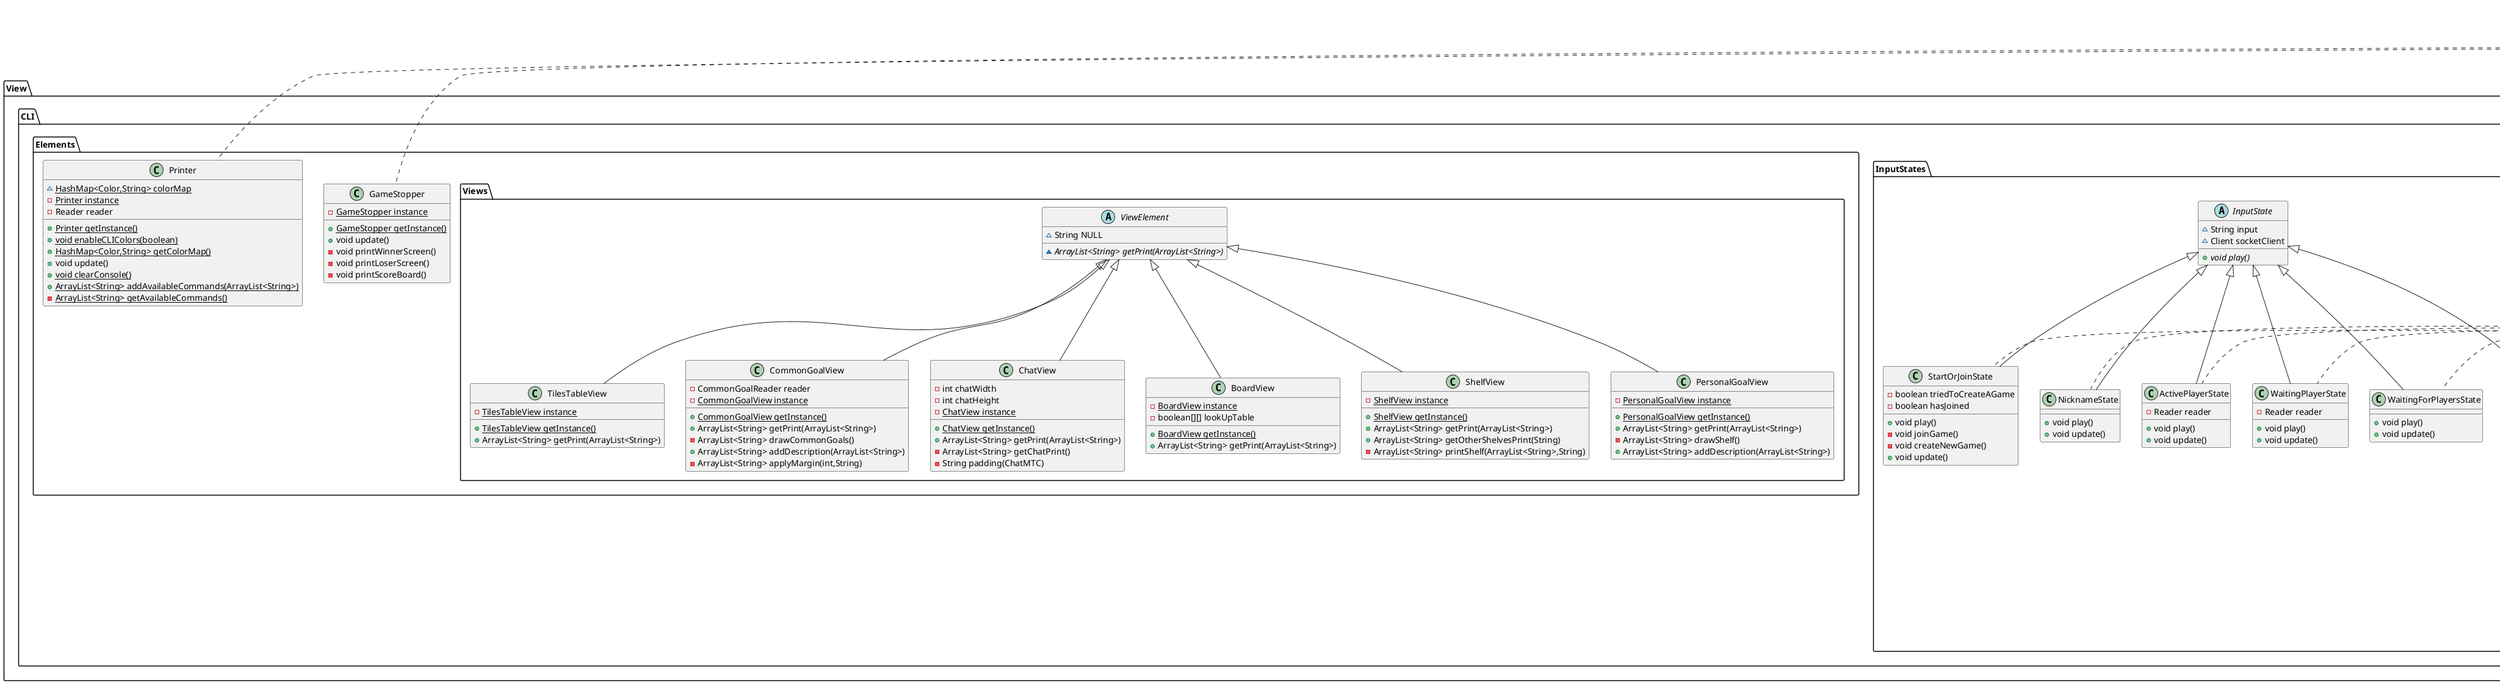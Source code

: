 @startuml
abstract class View.CLI.Elements.Views.ViewElement {
~ String NULL
~ {abstract}ArrayList<String> getPrint(ArrayList<String>)
}
class View.CLI.Elements.Views.ChatView {
- int chatWidth
- int chatHeight
- {static} ChatView instance
+ {static} ChatView getInstance()
+ ArrayList<String> getPrint(ArrayList<String>)
- ArrayList<String> getChatPrint()
- String padding(ChatMTC)
}
class View.CLI.InputStates.reader.commandExecutors.RefreshCE {
+ void execute()
}
class View.CLI.InputStates.reader.commandExecutors.CommonGoalCE {
+ void execute()
}
class View.CLI.Elements.Views.BoardView {
- {static} BoardView instance
- boolean[][] lookUpTable
+ {static} BoardView getInstance()
+ ArrayList<String> getPrint(ArrayList<String>)
}
class View.CLI.InputStates.reader.commandExecutors.InsertTilesCE {
+ void execute()
- int getTileIndex()
- int getColumn()
}
class View.CLI.InputStates.reader.commandExecutors.PickupTilesCE {
+ void execute()
- int getColumn()
- int getRow()
- boolean isInputValid(String)
- int stopPickup()
}
class View.CLI.Elements.GameStopper {
- {static} GameStopper instance
+ {static} GameStopper getInstance()
+ void update()
- void printWinnerScreen()
- void printLoserScreen()
- void printScoreBoard()
}
class View.CLI.InputStates.reader.commandExecutors.DisconnectCE {
+ void execute()
}
class View.CLI.InputStates.reader.commandExecutors.ShelvesCE {
+ void execute()
}
class View.CLI.InputStates.reader.commandExecutors.PChatCE {
+ void execute()
}
class View.CLI.InputStates.reader.Reader {
~ String input
~ boolean isReading
- {static} Reader instance
+ {static} Reader getInstance()
+ void run()
+ boolean isReading()
+ void setReading(boolean)
- void chooseCommand()
+ {static} String getInput()
+ void update()
}
class View.CLI.InputStates.reader.commandExecutors.PersonalGoalCE {
+ void execute()
}
interface View.CLI.InputStates.reader.commandExecutors.CommandExecutor {
~ void execute()
}
class View.CLI.InputStates.reader.commandExecutors.ColorsCE {
+ void execute()
}
class View.CLI.Elements.Printer {
~ {static} HashMap<Color,String> colorMap
- {static} Printer instance
- Reader reader
+ {static} Printer getInstance()
+ {static} void enableCLIColors(boolean)
+ {static} HashMap<Color,String> getColorMap()
+ void update()
+ {static} void clearConsole()
+ {static} ArrayList<String> addAvailableCommands(ArrayList<String>)
- {static} ArrayList<String> getAvailableCommands()
}
class View.CLI.InputStates.reader.commandExecutors.InvalidCE {
+ void execute()
}
class View.CLI.Elements.Views.ShelfView {
- {static} ShelfView instance
+ {static} ShelfView getInstance()
+ ArrayList<String> getPrint(ArrayList<String>)
+ ArrayList<String> getOtherShelvesPrint(String)
- ArrayList<String> printShelf(ArrayList<String>,String)
}
class View.CLI.InputStates.reader.commandExecutors.ChatCE {
+ void execute()
}
class View.CLI.InputStates.StartOrJoinState {
- boolean triedToCreateAGame
- boolean hasJoined
+ void play()
- void joinGame()
- void createNewGame()
+ void update()
}
class View.CLI.InputStates.NicknameState {
+ void play()
+ void update()
}
abstract class View.CLI.InputStates.InputState {
~ String input
~ Client socketClient
+ {abstract}void play()
}
class View.CLI.Elements.Views.PersonalGoalView {
- {static} PersonalGoalView instance
+ {static} PersonalGoalView getInstance()
+ ArrayList<String> getPrint(ArrayList<String>)
- ArrayList<String> drawShelf()
+ ArrayList<String> addDescription(ArrayList<String>)
}
class View.CLI.InputStates.ActivePlayerState {
- Reader reader
+ void play()
+ void update()
}
class View.CLI.InputStates.reader.CommandExecutorFactory {
+ {static} CommandExecutor getCommand(String)
}
class View.CLI.InputStates.WaitingPlayerState {
- Reader reader
+ void play()
+ void update()
}
class View.CLI.InputStates.WaitingForPlayersState {
+ void play()
+ void update()
}
class View.CLI.Elements.Views.TilesTableView {
- {static} TilesTableView instance
+ {static} TilesTableView getInstance()
+ ArrayList<String> getPrint(ArrayList<String>)
}
class View.CLI.Elements.Views.CommonGoalView {
- CommonGoalReader reader
- {static} CommonGoalView instance
+ {static} CommonGoalView getInstance()
+ ArrayList<String> getPrint(ArrayList<String>)
- ArrayList<String> drawCommonGoals()
+ ArrayList<String> addDescription(ArrayList<String>)
- ArrayList<String> applyMargin(int,String)
}
class View.CLI.InputStates.GameStartupState {
+ void play()
+ void update()
}


View.CLI.Elements.Views.ViewElement <|-- View.CLI.Elements.Views.ChatView
View.CLI.InputStates.reader.commandExecutors.CommandExecutor <|.. View.CLI.InputStates.reader.commandExecutors.RefreshCE
View.CLI.InputStates.reader.commandExecutors.CommandExecutor <|.. View.CLI.InputStates.reader.commandExecutors.CommonGoalCE
View.CLI.Elements.Views.ViewElement <|-- View.CLI.Elements.Views.BoardView
View.CLI.InputStates.reader.commandExecutors.CommandExecutor <|.. View.CLI.InputStates.reader.commandExecutors.InsertTilesCE
View.CLI.InputStates.reader.commandExecutors.CommandExecutor <|.. View.CLI.InputStates.reader.commandExecutors.PickupTilesCE
VirtualModel.VirtualModelObserver <|.. View.CLI.Elements.GameStopper
View.CLI.InputStates.reader.commandExecutors.CommandExecutor <|.. View.CLI.InputStates.reader.commandExecutors.DisconnectCE
View.CLI.InputStates.reader.commandExecutors.CommandExecutor <|.. View.CLI.InputStates.reader.commandExecutors.ShelvesCE
View.CLI.InputStates.reader.commandExecutors.CommandExecutor <|.. View.CLI.InputStates.reader.commandExecutors.PChatCE
View.CLI.InputStates.reader.Runnable <|.. View.CLI.InputStates.reader.Reader
VirtualModel.VirtualModelObserver <|.. View.CLI.InputStates.reader.Reader
View.CLI.InputStates.reader.commandExecutors.CommandExecutor <|.. View.CLI.InputStates.reader.commandExecutors.PersonalGoalCE
View.CLI.InputStates.reader.commandExecutors.CommandExecutor <|.. View.CLI.InputStates.reader.commandExecutors.ColorsCE
VirtualModel.VirtualModelObserver <|.. View.CLI.Elements.Printer
View.CLI.InputStates.reader.commandExecutors.CommandExecutor <|.. View.CLI.InputStates.reader.commandExecutors.InvalidCE
View.CLI.Elements.Views.ViewElement <|-- View.CLI.Elements.Views.ShelfView
View.CLI.InputStates.reader.commandExecutors.CommandExecutor <|.. View.CLI.InputStates.reader.commandExecutors.ChatCE
VirtualModel.VirtualModelObserver <|.. View.CLI.InputStates.StartOrJoinState
View.CLI.InputStates.InputState <|-- View.CLI.InputStates.StartOrJoinState
VirtualModel.VirtualModelObserver <|.. View.CLI.InputStates.NicknameState
View.CLI.InputStates.InputState <|-- View.CLI.InputStates.NicknameState
View.CLI.Elements.Views.ViewElement <|-- View.CLI.Elements.Views.PersonalGoalView
VirtualModel.VirtualModelObserver <|.. View.CLI.InputStates.ActivePlayerState
View.CLI.InputStates.InputState <|-- View.CLI.InputStates.ActivePlayerState
VirtualModel.VirtualModelObserver <|.. View.CLI.InputStates.WaitingPlayerState
View.CLI.InputStates.InputState <|-- View.CLI.InputStates.WaitingPlayerState
VirtualModel.VirtualModelObserver <|.. View.CLI.InputStates.WaitingForPlayersState
View.CLI.InputStates.InputState <|-- View.CLI.InputStates.WaitingForPlayersState
View.CLI.Elements.Views.ViewElement <|-- View.CLI.Elements.Views.TilesTableView
View.CLI.Elements.Views.ViewElement <|-- View.CLI.Elements.Views.CommonGoalView
VirtualModel.VirtualModelObserver <|.. View.CLI.InputStates.GameStartupState
View.CLI.InputStates.InputState <|-- View.CLI.InputStates.GameStartupState
View.CLI.InputStates.reader.CommandExecutorFactory -- View.CLI.InputStates.reader.commandExecutors.CommandExecutor
@enduml